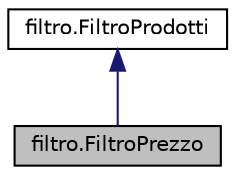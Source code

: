 digraph "filtro.FiltroPrezzo"
{
  edge [fontname="Helvetica",fontsize="10",labelfontname="Helvetica",labelfontsize="10"];
  node [fontname="Helvetica",fontsize="10",shape=record];
  Node1 [label="filtro.FiltroPrezzo",height=0.2,width=0.4,color="black", fillcolor="grey75", style="filled", fontcolor="black"];
  Node2 -> Node1 [dir="back",color="midnightblue",fontsize="10",style="solid",fontname="Helvetica"];
  Node2 [label="filtro.FiltroProdotti",height=0.2,width=0.4,color="black", fillcolor="white", style="filled",URL="$classfiltro_1_1_filtro_prodotti.html",tooltip="Classe base per la creazione di filtri ricerca dei prodotti. "];
}
